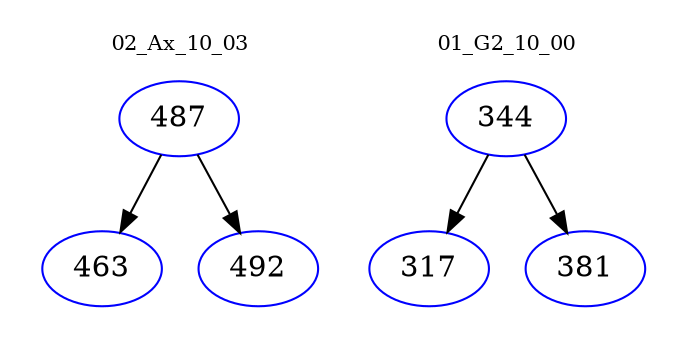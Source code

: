 digraph{
subgraph cluster_0 {
color = white
label = "02_Ax_10_03";
fontsize=10;
T0_487 [label="487", color="blue"]
T0_487 -> T0_463 [color="black"]
T0_463 [label="463", color="blue"]
T0_487 -> T0_492 [color="black"]
T0_492 [label="492", color="blue"]
}
subgraph cluster_1 {
color = white
label = "01_G2_10_00";
fontsize=10;
T1_344 [label="344", color="blue"]
T1_344 -> T1_317 [color="black"]
T1_317 [label="317", color="blue"]
T1_344 -> T1_381 [color="black"]
T1_381 [label="381", color="blue"]
}
}
